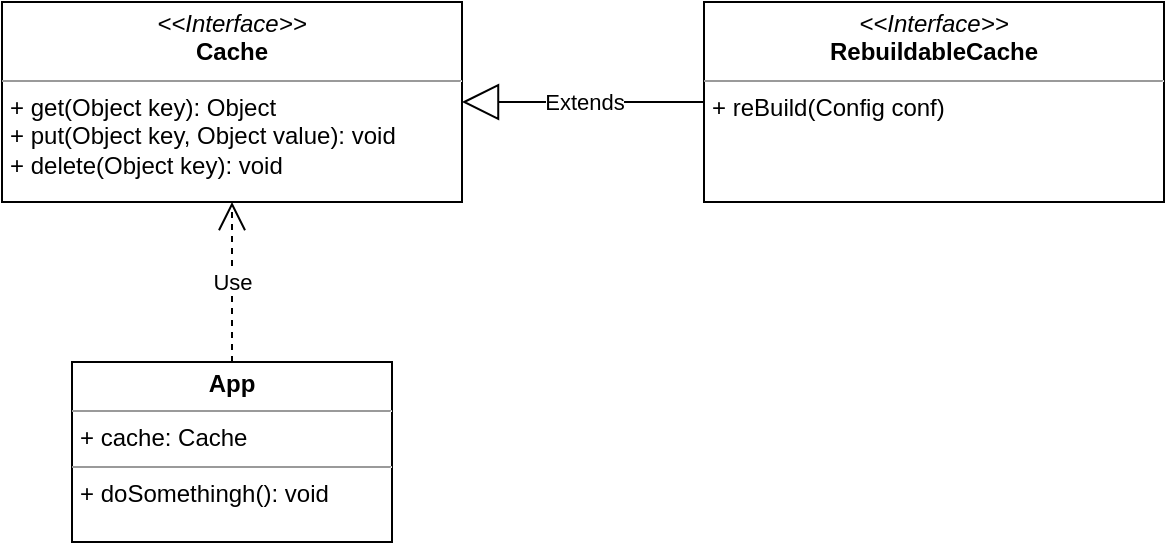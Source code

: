 <mxfile version="13.7.3" type="github">
  <diagram id="w6PW1UJGvdGX5vbg5eln" name="Page-1">
    <mxGraphModel dx="1032" dy="535" grid="1" gridSize="10" guides="1" tooltips="1" connect="1" arrows="1" fold="1" page="1" pageScale="1" pageWidth="827" pageHeight="1169" math="0" shadow="0">
      <root>
        <mxCell id="0" />
        <mxCell id="1" parent="0" />
        <mxCell id="X-M0nP7hd_QyXS2bDNsD-7" value="&lt;p style=&quot;margin: 0px ; margin-top: 4px ; text-align: center&quot;&gt;&lt;i&gt;&amp;lt;&amp;lt;Interface&amp;gt;&amp;gt;&lt;/i&gt;&lt;br&gt;&lt;b&gt;Cache&lt;/b&gt;&lt;/p&gt;&lt;hr size=&quot;1&quot;&gt;&lt;p style=&quot;margin: 0px ; margin-left: 4px&quot;&gt;+ get(Object key): Object&lt;br&gt;+ put(Object key, Object value): void&lt;/p&gt;&lt;p style=&quot;margin: 0px ; margin-left: 4px&quot;&gt;+ delete(Object key): void&lt;/p&gt;" style="verticalAlign=top;align=left;overflow=fill;fontSize=12;fontFamily=Helvetica;html=1;" vertex="1" parent="1">
          <mxGeometry x="100" y="130" width="230" height="100" as="geometry" />
        </mxCell>
        <mxCell id="X-M0nP7hd_QyXS2bDNsD-8" value="&lt;p style=&quot;margin: 0px ; margin-top: 4px ; text-align: center&quot;&gt;&lt;i&gt;&amp;lt;&amp;lt;Interface&amp;gt;&amp;gt;&lt;/i&gt;&lt;br&gt;&lt;b&gt;RebuildableCache&lt;/b&gt;&lt;/p&gt;&lt;hr size=&quot;1&quot;&gt;&lt;p style=&quot;margin: 0px ; margin-left: 4px&quot;&gt;+ reBuild(Config conf)&lt;br&gt;&lt;/p&gt;" style="verticalAlign=top;align=left;overflow=fill;fontSize=12;fontFamily=Helvetica;html=1;" vertex="1" parent="1">
          <mxGeometry x="451" y="130" width="230" height="100" as="geometry" />
        </mxCell>
        <mxCell id="X-M0nP7hd_QyXS2bDNsD-9" value="&lt;p style=&quot;margin: 0px ; margin-top: 4px ; text-align: center&quot;&gt;&lt;b&gt;App&lt;/b&gt;&lt;/p&gt;&lt;hr size=&quot;1&quot;&gt;&lt;p style=&quot;margin: 0px ; margin-left: 4px&quot;&gt;+ cache: Cache&lt;/p&gt;&lt;hr size=&quot;1&quot;&gt;&lt;p style=&quot;margin: 0px ; margin-left: 4px&quot;&gt;+ doSomethingh(): void&lt;/p&gt;" style="verticalAlign=top;align=left;overflow=fill;fontSize=12;fontFamily=Helvetica;html=1;" vertex="1" parent="1">
          <mxGeometry x="135" y="310" width="160" height="90" as="geometry" />
        </mxCell>
        <mxCell id="X-M0nP7hd_QyXS2bDNsD-10" value="Use" style="endArrow=open;endSize=12;dashed=1;html=1;entryX=0.5;entryY=1;entryDx=0;entryDy=0;exitX=0.5;exitY=0;exitDx=0;exitDy=0;" edge="1" parent="1" source="X-M0nP7hd_QyXS2bDNsD-9" target="X-M0nP7hd_QyXS2bDNsD-7">
          <mxGeometry width="160" relative="1" as="geometry">
            <mxPoint x="120" y="260" as="sourcePoint" />
            <mxPoint x="280" y="260" as="targetPoint" />
          </mxGeometry>
        </mxCell>
        <mxCell id="X-M0nP7hd_QyXS2bDNsD-12" value="Extends" style="endArrow=block;endSize=16;endFill=0;html=1;" edge="1" parent="1" source="X-M0nP7hd_QyXS2bDNsD-8" target="X-M0nP7hd_QyXS2bDNsD-7">
          <mxGeometry width="160" relative="1" as="geometry">
            <mxPoint x="320" y="250" as="sourcePoint" />
            <mxPoint x="480" y="250" as="targetPoint" />
          </mxGeometry>
        </mxCell>
      </root>
    </mxGraphModel>
  </diagram>
</mxfile>
